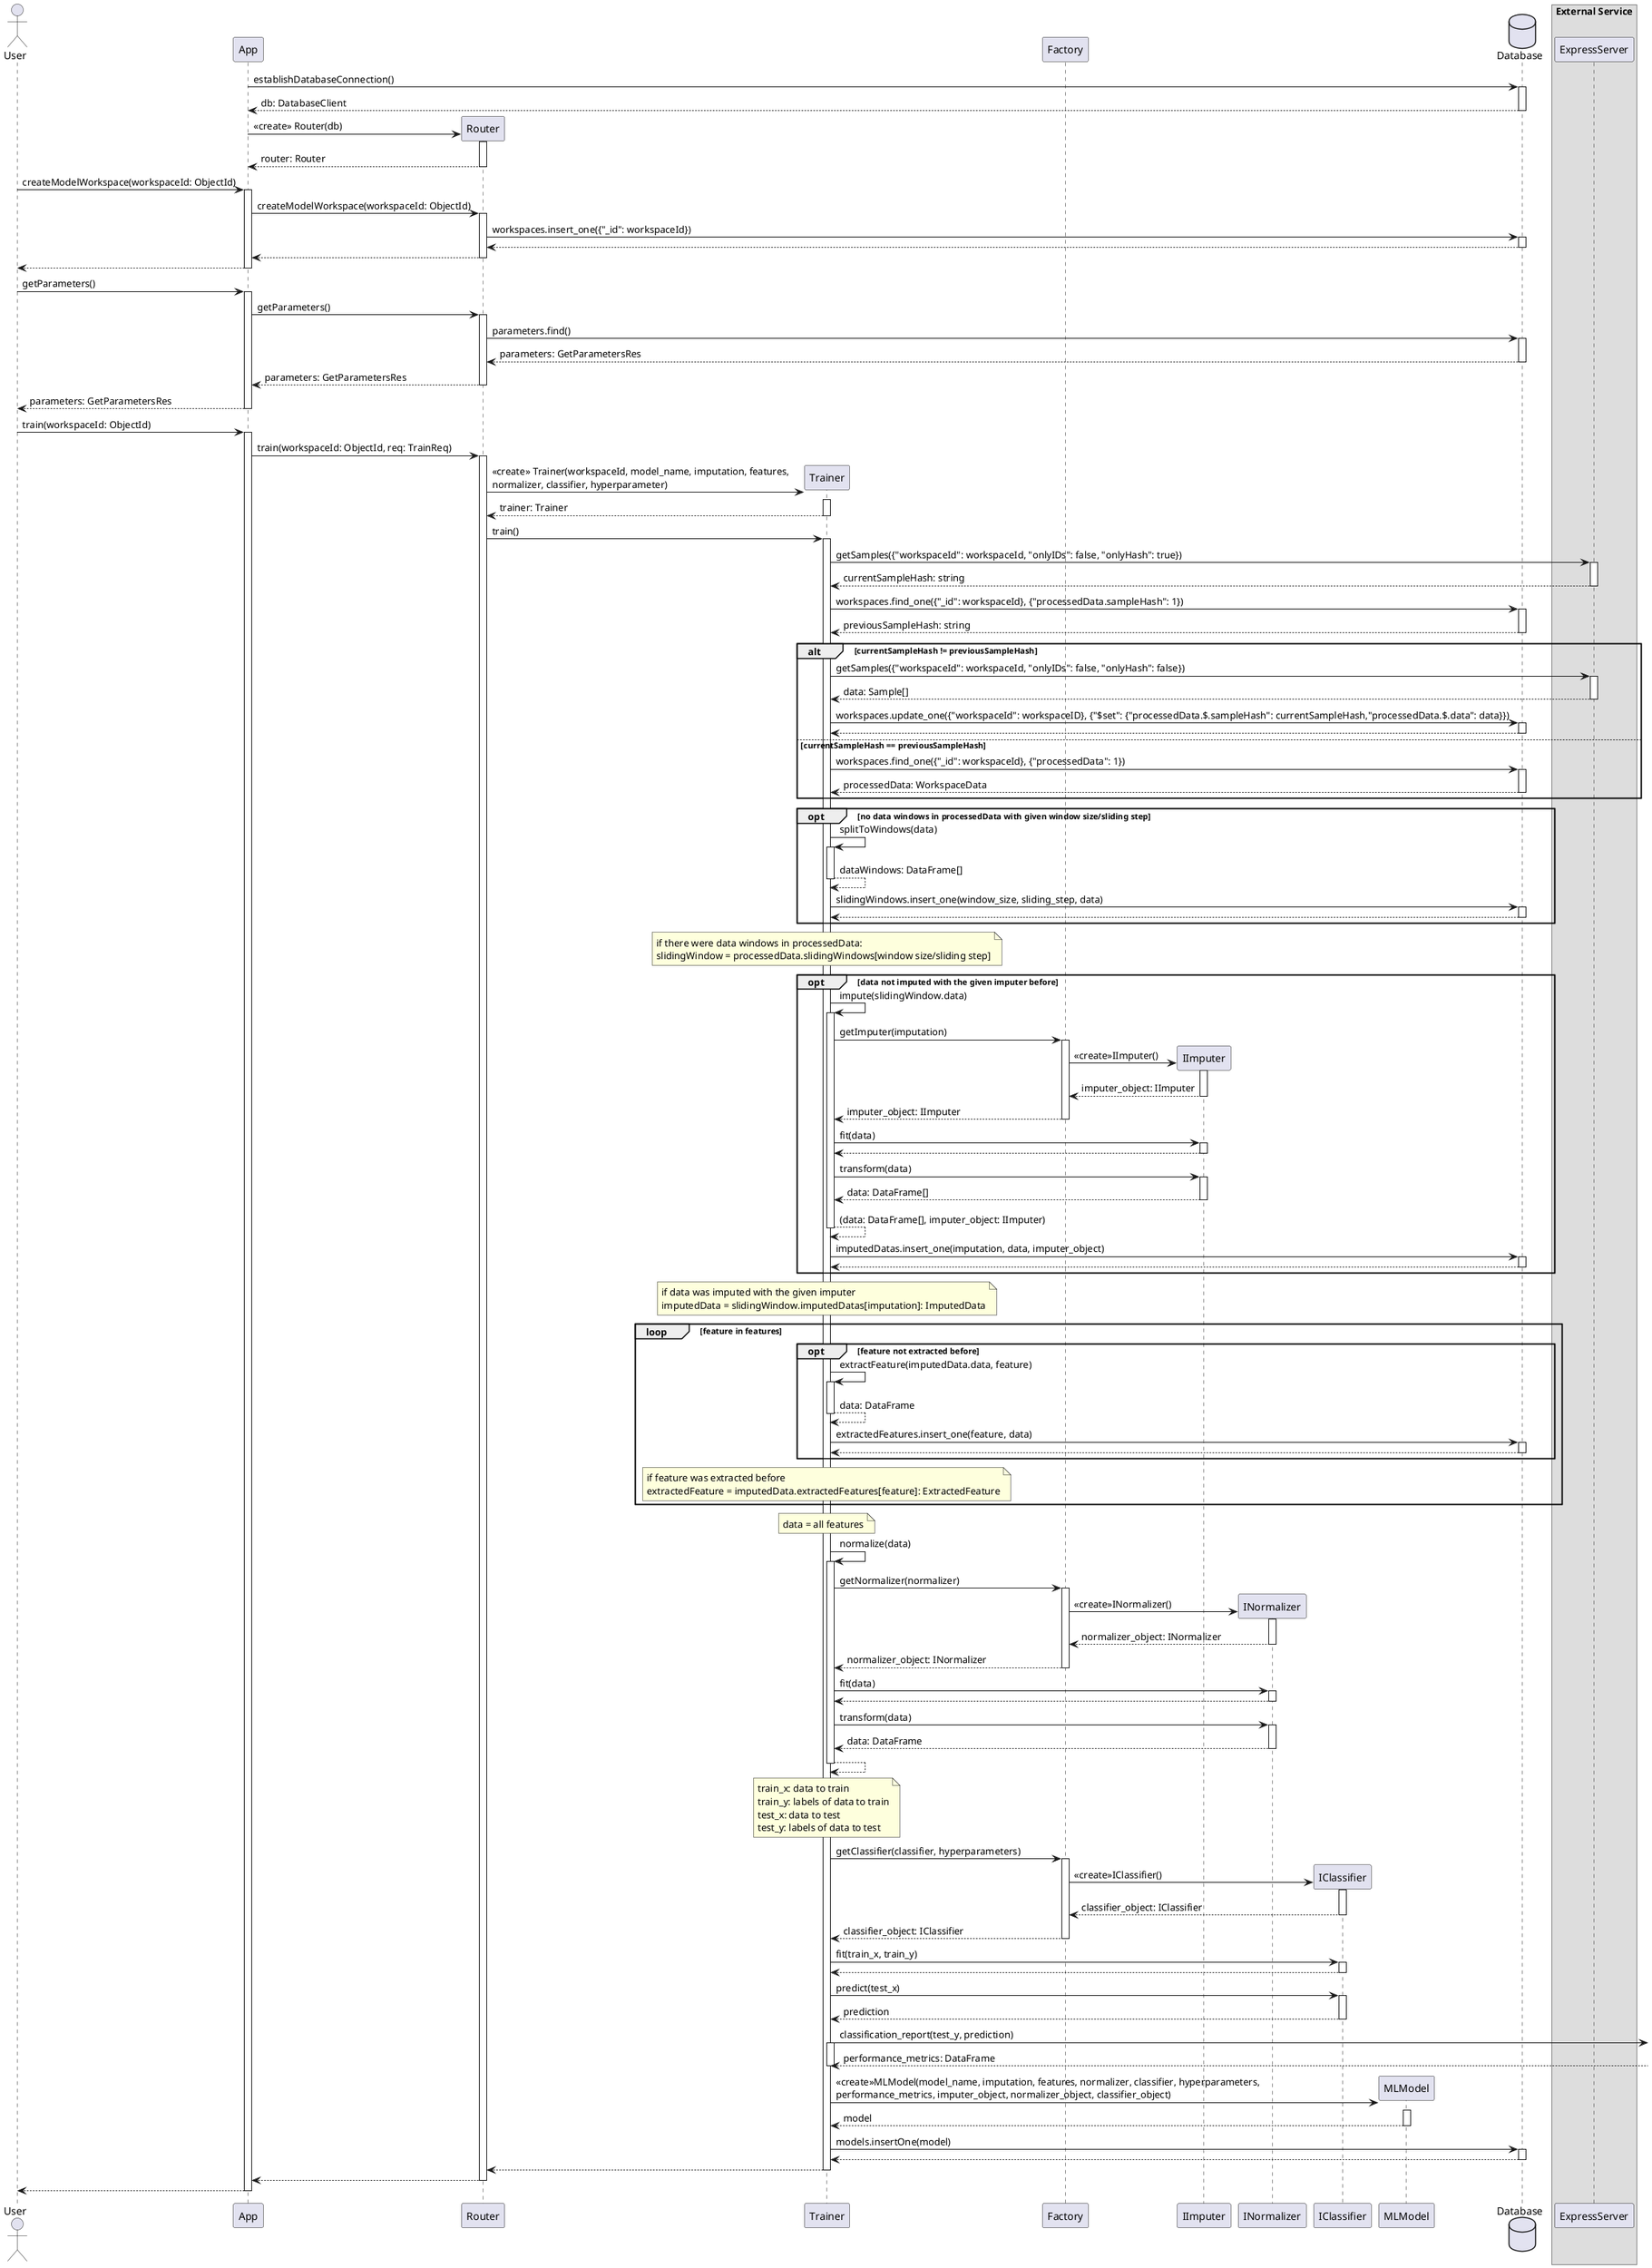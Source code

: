 @startuml Desktop Client - Training a model
autoactivate on

actor User
participant App
participant Router
participant Trainer
participant Factory
participant IImputer
participant INormalizer
participant IClassifier
participant MLModel
database Database
'participant Workspace
box "External Service"
participant ExpressServer
end box

App -> Database : establishDatabaseConnection()
return db: DatabaseClient

create Router
App -> Router: <<create>> Router(db)
return router: Router

User -> App: createModelWorkspace(workspaceId: ObjectId)
App -> Router: createModelWorkspace(workspaceId: ObjectId)
Router -> Database: workspaces.insert_one({"_id": workspaceId})
'create Workspace
'Database -> Workspace: <<create>> Workspace()
'return
return
return
return

User -> App: getParameters()
App -> Router: getParameters()
Router -> Database: parameters.find()
return parameters: GetParametersRes
return parameters: GetParametersRes
return parameters: GetParametersRes

User -> App: train(workspaceId: ObjectId)
App -> Router: train(workspaceId: ObjectId, req: TrainReq)
create Trainer
Router -> Trainer: <<create>> Trainer(workspaceId, model_name, imputation, features, \nnormalizer, classifier, hyperparameter)
return trainer: Trainer
Router -> Trainer: train()

Trainer -> ExpressServer: getSamples({"workspaceId": workspaceId, "onlyIDs": false, "onlyHash": true})
return currentSampleHash: string

Trainer -> Database: workspaces.find_one({"_id": workspaceId}, {"processedData.sampleHash": 1})
return previousSampleHash: string

alt currentSampleHash != previousSampleHash
    Trainer -> ExpressServer: getSamples({"workspaceId": workspaceId, "onlyIDs": false, "onlyHash": false})
    return data: Sample[]
    Trainer -> Database: workspaces.update_one({"workspaceId": workspaceID}, {"$set": {"processedData.$.sampleHash": currentSampleHash,"processedData.$.data": data}})
    return

else currentSampleHash == previousSampleHash
    Trainer -> Database: workspaces.find_one({"_id": workspaceId}, {"processedData": 1})
    return processedData: WorkspaceData
end

opt no data windows in processedData with given window size/sliding step
    Trainer -> Trainer: splitToWindows(data)
    return dataWindows: DataFrame[]
    Trainer -> Database: slidingWindows.insert_one(window_size, sliding_step, data)
    return
end 
note over Trainer
if there were data windows in processedData:
slidingWindow = processedData.slidingWindows[window size/sliding step]
end note

opt data not imputed with the given imputer before
    Trainer -> Trainer: impute(slidingWindow.data)
    Trainer -> Factory: getImputer(imputation)
    create IImputer
    Factory -> IImputer: <<create>>IImputer()
    return imputer_object: IImputer
    return imputer_object: IImputer
    Trainer -> IImputer: fit(data)
    return
    Trainer -> IImputer: transform(data)
    return data: DataFrame[]
    return (data: DataFrame[], imputer_object: IImputer)
    Trainer -> Database: imputedDatas.insert_one(imputation, data, imputer_object)
    return
end
note over Trainer
if data was imputed with the given imputer 
imputedData = slidingWindow.imputedDatas[imputation]: ImputedData
end note

loop feature in features
    opt feature not extracted before
        Trainer -> Trainer: extractFeature(imputedData.data, feature)
        return data: DataFrame
        Trainer -> Database: extractedFeatures.insert_one(feature, data)
        return  
    end
    note over Trainer
    if feature was extracted before
    extractedFeature = imputedData.extractedFeatures[feature]: ExtractedFeature
    end note
end
note over Trainer
data = all features
end note

Trainer -> Trainer: normalize(data)
Trainer -> Factory: getNormalizer(normalizer)
create INormalizer
Factory -> INormalizer: <<create>>INormalizer()
return normalizer_object: INormalizer
return normalizer_object: INormalizer
Trainer -> INormalizer: fit(data)
return 
Trainer -> INormalizer: transform(data)
return data: DataFrame
return

' complete note
note over Trainer
train_x: data to train
train_y: labels of data to train
test_x: data to test
test_y: labels of data to test
end note

Trainer -> Factory: getClassifier(classifier, hyperparameters)
create IClassifier
Factory -> IClassifier: <<create>>IClassifier()
return classifier_object: IClassifier
return classifier_object: IClassifier
Trainer -> IClassifier: fit(train_x, train_y)
return
Trainer -> IClassifier: predict(test_x)
return prediction

Trainer ->] : classification_report(test_y, prediction)
return performance_metrics: DataFrame

create MLModel
Trainer -> MLModel: <<create>>MLModel(model_name, imputation, features, normalizer, classifier, hyperparameters,\nperformance_metrics, imputer_object, normalizer_object, classifier_object)
return model
Trainer -> Database: models.insertOne(model)
return
return
return
return


@enduml